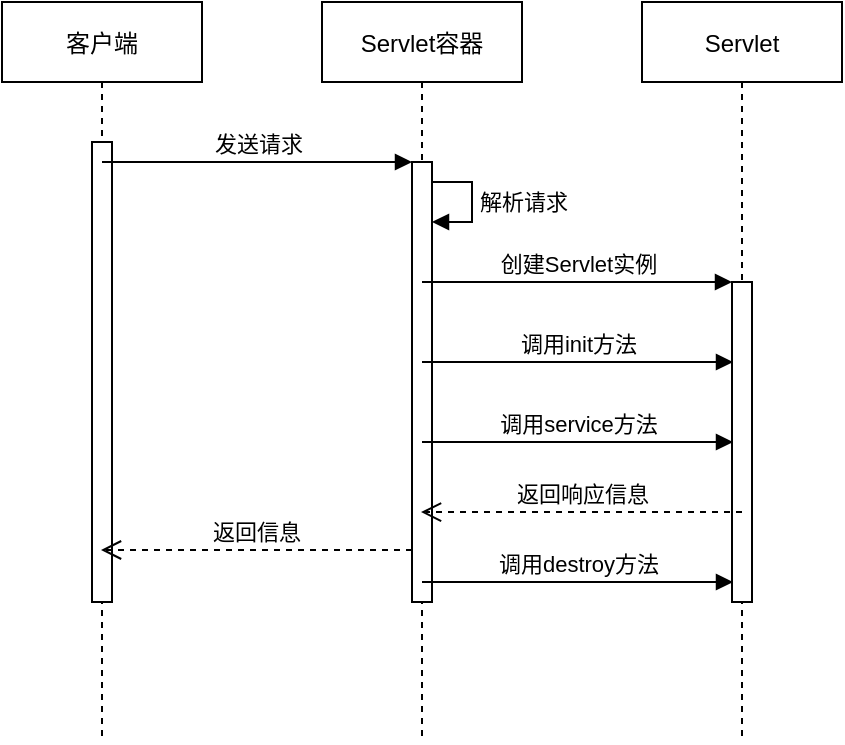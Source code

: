 <mxfile version="13.7.3" type="device"><diagram id="kgpKYQtTHZ0yAKxKKP6v" name="Page-1"><mxGraphModel dx="1038" dy="580" grid="1" gridSize="10" guides="1" tooltips="1" connect="1" arrows="1" fold="1" page="1" pageScale="1" pageWidth="850" pageHeight="1100" math="0" shadow="0"><root><mxCell id="0"/><mxCell id="1" parent="0"/><mxCell id="3nuBFxr9cyL0pnOWT2aG-1" value="客户端" style="shape=umlLifeline;perimeter=lifelinePerimeter;container=1;collapsible=0;recursiveResize=0;rounded=0;shadow=0;strokeWidth=1;" parent="1" vertex="1"><mxGeometry x="120" y="80" width="100" height="370" as="geometry"/></mxCell><mxCell id="3nuBFxr9cyL0pnOWT2aG-2" value="" style="points=[];perimeter=orthogonalPerimeter;rounded=0;shadow=0;strokeWidth=1;" parent="3nuBFxr9cyL0pnOWT2aG-1" vertex="1"><mxGeometry x="45" y="70" width="10" height="230" as="geometry"/></mxCell><mxCell id="3nuBFxr9cyL0pnOWT2aG-5" value="Servlet容器" style="shape=umlLifeline;perimeter=lifelinePerimeter;container=1;collapsible=0;recursiveResize=0;rounded=0;shadow=0;strokeWidth=1;" parent="1" vertex="1"><mxGeometry x="280" y="80" width="100" height="370" as="geometry"/></mxCell><mxCell id="n-Gknnj-EAQUUW2zEYdb-5" value="" style="html=1;points=[];perimeter=orthogonalPerimeter;" vertex="1" parent="3nuBFxr9cyL0pnOWT2aG-5"><mxGeometry x="45" y="80" width="10" height="220" as="geometry"/></mxCell><mxCell id="n-Gknnj-EAQUUW2zEYdb-9" value="解析请求" style="edgeStyle=orthogonalEdgeStyle;html=1;align=left;spacingLeft=2;endArrow=block;rounded=0;" edge="1" parent="3nuBFxr9cyL0pnOWT2aG-5"><mxGeometry relative="1" as="geometry"><mxPoint x="55" y="90" as="sourcePoint"/><Array as="points"><mxPoint x="75" y="90"/><mxPoint x="75" y="110"/></Array><mxPoint x="55" y="110" as="targetPoint"/></mxGeometry></mxCell><mxCell id="n-Gknnj-EAQUUW2zEYdb-1" value="Servlet" style="shape=umlLifeline;perimeter=lifelinePerimeter;container=1;collapsible=0;recursiveResize=0;rounded=0;shadow=0;strokeWidth=1;" vertex="1" parent="1"><mxGeometry x="440" y="80" width="100" height="370" as="geometry"/></mxCell><mxCell id="n-Gknnj-EAQUUW2zEYdb-10" value="" style="html=1;points=[];perimeter=orthogonalPerimeter;" vertex="1" parent="n-Gknnj-EAQUUW2zEYdb-1"><mxGeometry x="45" y="140" width="10" height="160" as="geometry"/></mxCell><mxCell id="n-Gknnj-EAQUUW2zEYdb-6" value="发送请求" style="html=1;verticalAlign=bottom;endArrow=block;entryX=0;entryY=0;" edge="1" target="n-Gknnj-EAQUUW2zEYdb-5" parent="1" source="3nuBFxr9cyL0pnOWT2aG-1"><mxGeometry relative="1" as="geometry"><mxPoint x="255" y="160" as="sourcePoint"/></mxGeometry></mxCell><mxCell id="n-Gknnj-EAQUUW2zEYdb-11" value="创建Servlet实例" style="html=1;verticalAlign=bottom;endArrow=block;entryX=0;entryY=0;" edge="1" target="n-Gknnj-EAQUUW2zEYdb-10" parent="1" source="3nuBFxr9cyL0pnOWT2aG-5"><mxGeometry relative="1" as="geometry"><mxPoint x="415" y="200" as="sourcePoint"/></mxGeometry></mxCell><mxCell id="n-Gknnj-EAQUUW2zEYdb-13" value="调用init方法" style="html=1;verticalAlign=bottom;endArrow=block;entryX=0;entryY=0;" edge="1" parent="1"><mxGeometry relative="1" as="geometry"><mxPoint x="330" y="260.0" as="sourcePoint"/><mxPoint x="485.5" y="260.0" as="targetPoint"/></mxGeometry></mxCell><mxCell id="n-Gknnj-EAQUUW2zEYdb-15" value="调用service方法" style="html=1;verticalAlign=bottom;endArrow=block;entryX=0;entryY=0;" edge="1" parent="1"><mxGeometry relative="1" as="geometry"><mxPoint x="330" y="300.0" as="sourcePoint"/><mxPoint x="485.5" y="300.0" as="targetPoint"/></mxGeometry></mxCell><mxCell id="n-Gknnj-EAQUUW2zEYdb-16" value="返回响应信息" style="html=1;verticalAlign=bottom;endArrow=open;dashed=1;endSize=8;exitX=0.5;exitY=0.786;exitDx=0;exitDy=0;exitPerimeter=0;" edge="1" parent="1"><mxGeometry relative="1" as="geometry"><mxPoint x="490" y="335.04" as="sourcePoint"/><mxPoint x="329.5" y="335.04" as="targetPoint"/></mxGeometry></mxCell><mxCell id="n-Gknnj-EAQUUW2zEYdb-7" value="返回信息" style="html=1;verticalAlign=bottom;endArrow=open;dashed=1;endSize=8;exitX=0;exitY=0.95;" edge="1" parent="1"><mxGeometry relative="1" as="geometry"><mxPoint x="169.5" y="354.0" as="targetPoint"/><mxPoint x="325" y="354.0" as="sourcePoint"/></mxGeometry></mxCell><mxCell id="n-Gknnj-EAQUUW2zEYdb-17" value="调用destroy方法" style="html=1;verticalAlign=bottom;endArrow=block;entryX=0;entryY=0;" edge="1" parent="1"><mxGeometry relative="1" as="geometry"><mxPoint x="330" y="370.0" as="sourcePoint"/><mxPoint x="485.5" y="370.0" as="targetPoint"/></mxGeometry></mxCell></root></mxGraphModel></diagram></mxfile>